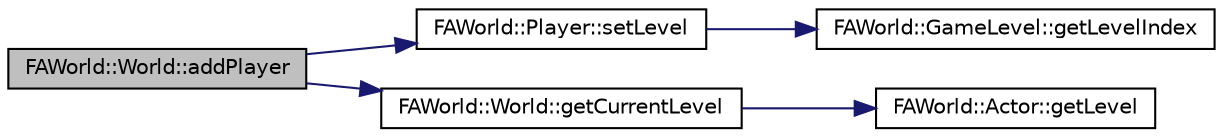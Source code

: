 digraph G
{
  edge [fontname="Helvetica",fontsize="10",labelfontname="Helvetica",labelfontsize="10"];
  node [fontname="Helvetica",fontsize="10",shape=record];
  rankdir="LR";
  Node1 [label="FAWorld::World::addPlayer",height=0.2,width=0.4,color="black", fillcolor="grey75", style="filled" fontcolor="black"];
  Node1 -> Node2 [color="midnightblue",fontsize="10",style="solid",fontname="Helvetica"];
  Node2 [label="FAWorld::Player::setLevel",height=0.2,width=0.4,color="black", fillcolor="white", style="filled",URL="$class_f_a_world_1_1_player.html#a0fd3d6ce622b0bd7a874c820fa442953"];
  Node2 -> Node3 [color="midnightblue",fontsize="10",style="solid",fontname="Helvetica"];
  Node3 [label="FAWorld::GameLevel::getLevelIndex",height=0.2,width=0.4,color="black", fillcolor="white", style="filled",URL="$class_f_a_world_1_1_game_level.html#aa34b6cd6ab73af749fe3a92426b55bb8"];
  Node1 -> Node4 [color="midnightblue",fontsize="10",style="solid",fontname="Helvetica"];
  Node4 [label="FAWorld::World::getCurrentLevel",height=0.2,width=0.4,color="black", fillcolor="white", style="filled",URL="$class_f_a_world_1_1_world.html#a0cb638b42a04dba460fcaf3e0a261fd9"];
  Node4 -> Node5 [color="midnightblue",fontsize="10",style="solid",fontname="Helvetica"];
  Node5 [label="FAWorld::Actor::getLevel",height=0.2,width=0.4,color="black", fillcolor="white", style="filled",URL="$class_f_a_world_1_1_actor.html#ac7f3a1a4b5b66da302e257ea3b5c0f58"];
}
